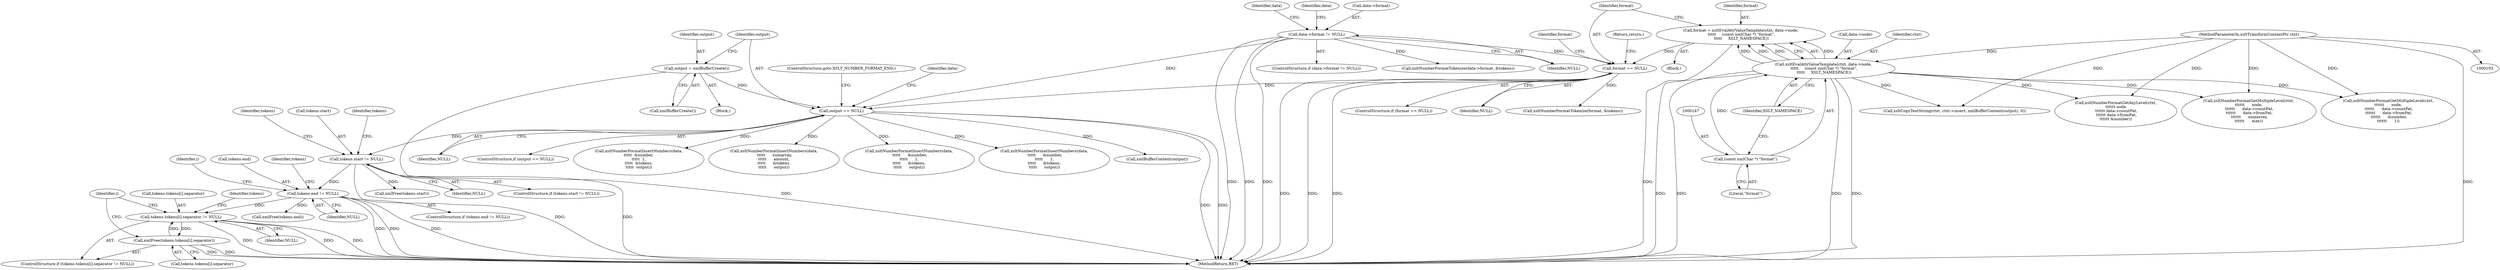 digraph "0_Chrome_96dbafe288dbe2f0cc45fa3c39daf6d0c37acbab_19@array" {
"1000367" [label="(Call,tokens.tokens[i].separator != NULL)"];
"1000376" [label="(Call,xmlFree(tokens.tokens[i].separator))"];
"1000367" [label="(Call,tokens.tokens[i].separator != NULL)"];
"1000345" [label="(Call,tokens.end != NULL)"];
"1000335" [label="(Call,tokens.start != NULL)"];
"1000165" [label="(Call,output == NULL)"];
"1000161" [label="(Call,output = xmlBufferCreate())"];
"1000117" [label="(Call,data->format != NULL)"];
"1000151" [label="(Call,format == NULL)"];
"1000139" [label="(Call,format = xsltEvalAttrValueTemplate(ctxt, data->node,\n \t\t\t\t\t     (const xmlChar *) \"format\",\n \t\t\t\t\t     XSLT_NAMESPACE))"];
"1000141" [label="(Call,xsltEvalAttrValueTemplate(ctxt, data->node,\n \t\t\t\t\t     (const xmlChar *) \"format\",\n \t\t\t\t\t     XSLT_NAMESPACE))"];
"1000104" [label="(MethodParameterIn,xsltTransformContextPtr ctxt)"];
"1000146" [label="(Call,(const xmlChar *) \"format\")"];
"1000150" [label="(ControlStructure,if (format == NULL))"];
"1000380" [label="(Identifier,tokens)"];
"1000165" [label="(Call,output == NULL)"];
"1000162" [label="(Identifier,output)"];
"1000264" [label="(Call,xsltNumberFormatGetMultipleLevel(ctxt,\n\t\t\t\t\t\t      node,\n \t\t\t\t\t\t      data->countPat,\n \t\t\t\t\t\t      data->fromPat,\n \t\t\t\t\t\t      numarray,\n\t\t\t\t\t\t      max))"];
"1000368" [label="(Call,tokens.tokens[i].separator)"];
"1000104" [label="(MethodParameterIn,xsltTransformContextPtr ctxt)"];
"1000116" [label="(ControlStructure,if (data->format != NULL))"];
"1000153" [label="(Identifier,NULL)"];
"1000171" [label="(Identifier,data)"];
"1000135" [label="(Identifier,data)"];
"1000377" [label="(Call,tokens.tokens[i].separator)"];
"1000339" [label="(Identifier,NULL)"];
"1000342" [label="(Identifier,tokens)"];
"1000344" [label="(ControlStructure,if (tokens.end != NULL))"];
"1000340" [label="(Call,xmlFree(tokens.start))"];
"1000143" [label="(Call,data->node)"];
"1000163" [label="(Call,xmlBufferCreate())"];
"1000167" [label="(Identifier,NULL)"];
"1000161" [label="(Call,output = xmlBufferCreate())"];
"1000164" [label="(ControlStructure,if (output == NULL))"];
"1000191" [label="(Call,xsltNumberFormatInsertNumbers(data,\n\t\t\t\t\t  &number,\n\t\t\t\t\t  1,\n\t\t\t\t\t  &tokens,\n\t\t\t\t\t  output))"];
"1000280" [label="(Call,xsltNumberFormatInsertNumbers(data,\n \t\t\t\t\t      numarray,\n\t\t\t\t\t      amount,\n\t\t\t\t\t      &tokens,\n\t\t\t\t\t      output))"];
"1000154" [label="(Return,return;)"];
"1000155" [label="(Call,xsltNumberFormatTokenize(format, &tokens))"];
"1000123" [label="(Call,xsltNumberFormatTokenize(data->format, &tokens))"];
"1000375" [label="(Identifier,NULL)"];
"1000367" [label="(Call,tokens.tokens[i].separator != NULL)"];
"1000166" [label="(Identifier,output)"];
"1000148" [label="(Literal,\"format\")"];
"1000121" [label="(Identifier,NULL)"];
"1000350" [label="(Call,xmlFree(tokens.end))"];
"1000151" [label="(Call,format == NULL)"];
"1000233" [label="(Call,xsltNumberFormatInsertNumbers(data,\n \t\t\t\t\t      &number,\n\t\t\t\t\t      1,\n\t\t\t\t\t      &tokens,\n\t\t\t\t\t      output))"];
"1000336" [label="(Call,tokens.start)"];
"1000356" [label="(Identifier,i)"];
"1000168" [label="(ControlStructure,goto XSLT_NUMBER_FORMAT_END;)"];
"1000117" [label="(Call,data->format != NULL)"];
"1000139" [label="(Call,format = xsltEvalAttrValueTemplate(ctxt, data->node,\n \t\t\t\t\t     (const xmlChar *) \"format\",\n \t\t\t\t\t     XSLT_NAMESPACE))"];
"1000146" [label="(Call,(const xmlChar *) \"format\")"];
"1000346" [label="(Call,tokens.end)"];
"1000315" [label="(Call,xsltNumberFormatInsertNumbers(data,\n \t\t\t\t\t      &number,\n\t\t\t\t\t      1,\n\t\t\t\t\t      &tokens,\n\t\t\t\t\t      output))"];
"1000349" [label="(Identifier,NULL)"];
"1000140" [label="(Identifier,format)"];
"1000142" [label="(Identifier,ctxt)"];
"1000125" [label="(Identifier,data)"];
"1000376" [label="(Call,xmlFree(tokens.tokens[i].separator))"];
"1000149" [label="(Identifier,XSLT_NAMESPACE)"];
"1000364" [label="(Identifier,i)"];
"1000352" [label="(Identifier,tokens)"];
"1000384" [label="(MethodReturn,RET)"];
"1000334" [label="(ControlStructure,if (tokens.start != NULL))"];
"1000345" [label="(Call,tokens.end != NULL)"];
"1000335" [label="(Call,tokens.start != NULL)"];
"1000156" [label="(Identifier,format)"];
"1000216" [label="(Call,xsltNumberFormatGetMultipleLevel(ctxt,\n\t\t\t\t\t\t      node,\n \t\t\t\t\t\t      data->countPat,\n \t\t\t\t\t\t      data->fromPat,\n \t\t\t\t\t\t      &number,\n\t\t\t\t\t\t      1))"];
"1000299" [label="(Call,xsltNumberFormatGetAnyLevel(ctxt,\n \t\t\t\t\t\t node,\n \t\t\t\t\t\t data->countPat,\n \t\t\t\t\t\t data->fromPat,\n\t\t\t\t\t\t &number))"];
"1000328" [label="(Call,xmlBufferContent(output))"];
"1000347" [label="(Identifier,tokens)"];
"1000323" [label="(Call,xsltCopyTextString(ctxt, ctxt->insert, xmlBufferContent(output), 0))"];
"1000366" [label="(ControlStructure,if (tokens.tokens[i].separator != NULL))"];
"1000118" [label="(Call,data->format)"];
"1000130" [label="(Block,)"];
"1000141" [label="(Call,xsltEvalAttrValueTemplate(ctxt, data->node,\n \t\t\t\t\t     (const xmlChar *) \"format\",\n \t\t\t\t\t     XSLT_NAMESPACE))"];
"1000152" [label="(Identifier,format)"];
"1000107" [label="(Block,)"];
"1000367" -> "1000366"  [label="AST: "];
"1000367" -> "1000375"  [label="CFG: "];
"1000368" -> "1000367"  [label="AST: "];
"1000375" -> "1000367"  [label="AST: "];
"1000380" -> "1000367"  [label="CFG: "];
"1000364" -> "1000367"  [label="CFG: "];
"1000367" -> "1000384"  [label="DDG: "];
"1000367" -> "1000384"  [label="DDG: "];
"1000367" -> "1000384"  [label="DDG: "];
"1000376" -> "1000367"  [label="DDG: "];
"1000345" -> "1000367"  [label="DDG: "];
"1000367" -> "1000376"  [label="DDG: "];
"1000376" -> "1000366"  [label="AST: "];
"1000376" -> "1000377"  [label="CFG: "];
"1000377" -> "1000376"  [label="AST: "];
"1000364" -> "1000376"  [label="CFG: "];
"1000376" -> "1000384"  [label="DDG: "];
"1000376" -> "1000384"  [label="DDG: "];
"1000345" -> "1000344"  [label="AST: "];
"1000345" -> "1000349"  [label="CFG: "];
"1000346" -> "1000345"  [label="AST: "];
"1000349" -> "1000345"  [label="AST: "];
"1000352" -> "1000345"  [label="CFG: "];
"1000356" -> "1000345"  [label="CFG: "];
"1000345" -> "1000384"  [label="DDG: "];
"1000345" -> "1000384"  [label="DDG: "];
"1000345" -> "1000384"  [label="DDG: "];
"1000335" -> "1000345"  [label="DDG: "];
"1000345" -> "1000350"  [label="DDG: "];
"1000335" -> "1000334"  [label="AST: "];
"1000335" -> "1000339"  [label="CFG: "];
"1000336" -> "1000335"  [label="AST: "];
"1000339" -> "1000335"  [label="AST: "];
"1000342" -> "1000335"  [label="CFG: "];
"1000347" -> "1000335"  [label="CFG: "];
"1000335" -> "1000384"  [label="DDG: "];
"1000335" -> "1000384"  [label="DDG: "];
"1000165" -> "1000335"  [label="DDG: "];
"1000335" -> "1000340"  [label="DDG: "];
"1000165" -> "1000164"  [label="AST: "];
"1000165" -> "1000167"  [label="CFG: "];
"1000166" -> "1000165"  [label="AST: "];
"1000167" -> "1000165"  [label="AST: "];
"1000168" -> "1000165"  [label="CFG: "];
"1000171" -> "1000165"  [label="CFG: "];
"1000165" -> "1000384"  [label="DDG: "];
"1000165" -> "1000384"  [label="DDG: "];
"1000161" -> "1000165"  [label="DDG: "];
"1000117" -> "1000165"  [label="DDG: "];
"1000151" -> "1000165"  [label="DDG: "];
"1000165" -> "1000191"  [label="DDG: "];
"1000165" -> "1000233"  [label="DDG: "];
"1000165" -> "1000280"  [label="DDG: "];
"1000165" -> "1000315"  [label="DDG: "];
"1000165" -> "1000328"  [label="DDG: "];
"1000161" -> "1000107"  [label="AST: "];
"1000161" -> "1000163"  [label="CFG: "];
"1000162" -> "1000161"  [label="AST: "];
"1000163" -> "1000161"  [label="AST: "];
"1000166" -> "1000161"  [label="CFG: "];
"1000161" -> "1000384"  [label="DDG: "];
"1000117" -> "1000116"  [label="AST: "];
"1000117" -> "1000121"  [label="CFG: "];
"1000118" -> "1000117"  [label="AST: "];
"1000121" -> "1000117"  [label="AST: "];
"1000125" -> "1000117"  [label="CFG: "];
"1000135" -> "1000117"  [label="CFG: "];
"1000117" -> "1000384"  [label="DDG: "];
"1000117" -> "1000384"  [label="DDG: "];
"1000117" -> "1000384"  [label="DDG: "];
"1000117" -> "1000123"  [label="DDG: "];
"1000117" -> "1000151"  [label="DDG: "];
"1000151" -> "1000150"  [label="AST: "];
"1000151" -> "1000153"  [label="CFG: "];
"1000152" -> "1000151"  [label="AST: "];
"1000153" -> "1000151"  [label="AST: "];
"1000154" -> "1000151"  [label="CFG: "];
"1000156" -> "1000151"  [label="CFG: "];
"1000151" -> "1000384"  [label="DDG: "];
"1000151" -> "1000384"  [label="DDG: "];
"1000151" -> "1000384"  [label="DDG: "];
"1000139" -> "1000151"  [label="DDG: "];
"1000151" -> "1000155"  [label="DDG: "];
"1000139" -> "1000130"  [label="AST: "];
"1000139" -> "1000141"  [label="CFG: "];
"1000140" -> "1000139"  [label="AST: "];
"1000141" -> "1000139"  [label="AST: "];
"1000152" -> "1000139"  [label="CFG: "];
"1000139" -> "1000384"  [label="DDG: "];
"1000141" -> "1000139"  [label="DDG: "];
"1000141" -> "1000139"  [label="DDG: "];
"1000141" -> "1000139"  [label="DDG: "];
"1000141" -> "1000139"  [label="DDG: "];
"1000141" -> "1000149"  [label="CFG: "];
"1000142" -> "1000141"  [label="AST: "];
"1000143" -> "1000141"  [label="AST: "];
"1000146" -> "1000141"  [label="AST: "];
"1000149" -> "1000141"  [label="AST: "];
"1000141" -> "1000384"  [label="DDG: "];
"1000141" -> "1000384"  [label="DDG: "];
"1000141" -> "1000384"  [label="DDG: "];
"1000141" -> "1000384"  [label="DDG: "];
"1000104" -> "1000141"  [label="DDG: "];
"1000146" -> "1000141"  [label="DDG: "];
"1000141" -> "1000216"  [label="DDG: "];
"1000141" -> "1000264"  [label="DDG: "];
"1000141" -> "1000299"  [label="DDG: "];
"1000141" -> "1000323"  [label="DDG: "];
"1000104" -> "1000103"  [label="AST: "];
"1000104" -> "1000384"  [label="DDG: "];
"1000104" -> "1000216"  [label="DDG: "];
"1000104" -> "1000264"  [label="DDG: "];
"1000104" -> "1000299"  [label="DDG: "];
"1000104" -> "1000323"  [label="DDG: "];
"1000146" -> "1000148"  [label="CFG: "];
"1000147" -> "1000146"  [label="AST: "];
"1000148" -> "1000146"  [label="AST: "];
"1000149" -> "1000146"  [label="CFG: "];
}
